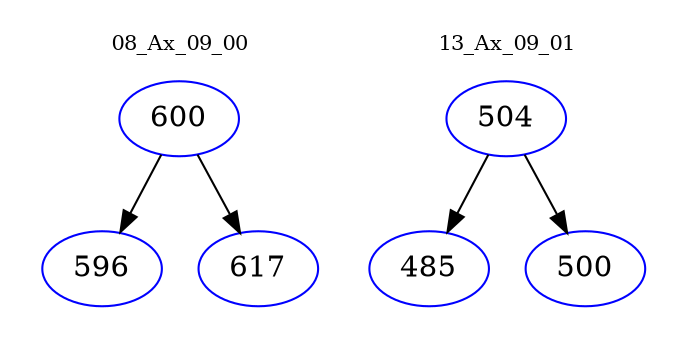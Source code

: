 digraph{
subgraph cluster_0 {
color = white
label = "08_Ax_09_00";
fontsize=10;
T0_600 [label="600", color="blue"]
T0_600 -> T0_596 [color="black"]
T0_596 [label="596", color="blue"]
T0_600 -> T0_617 [color="black"]
T0_617 [label="617", color="blue"]
}
subgraph cluster_1 {
color = white
label = "13_Ax_09_01";
fontsize=10;
T1_504 [label="504", color="blue"]
T1_504 -> T1_485 [color="black"]
T1_485 [label="485", color="blue"]
T1_504 -> T1_500 [color="black"]
T1_500 [label="500", color="blue"]
}
}
